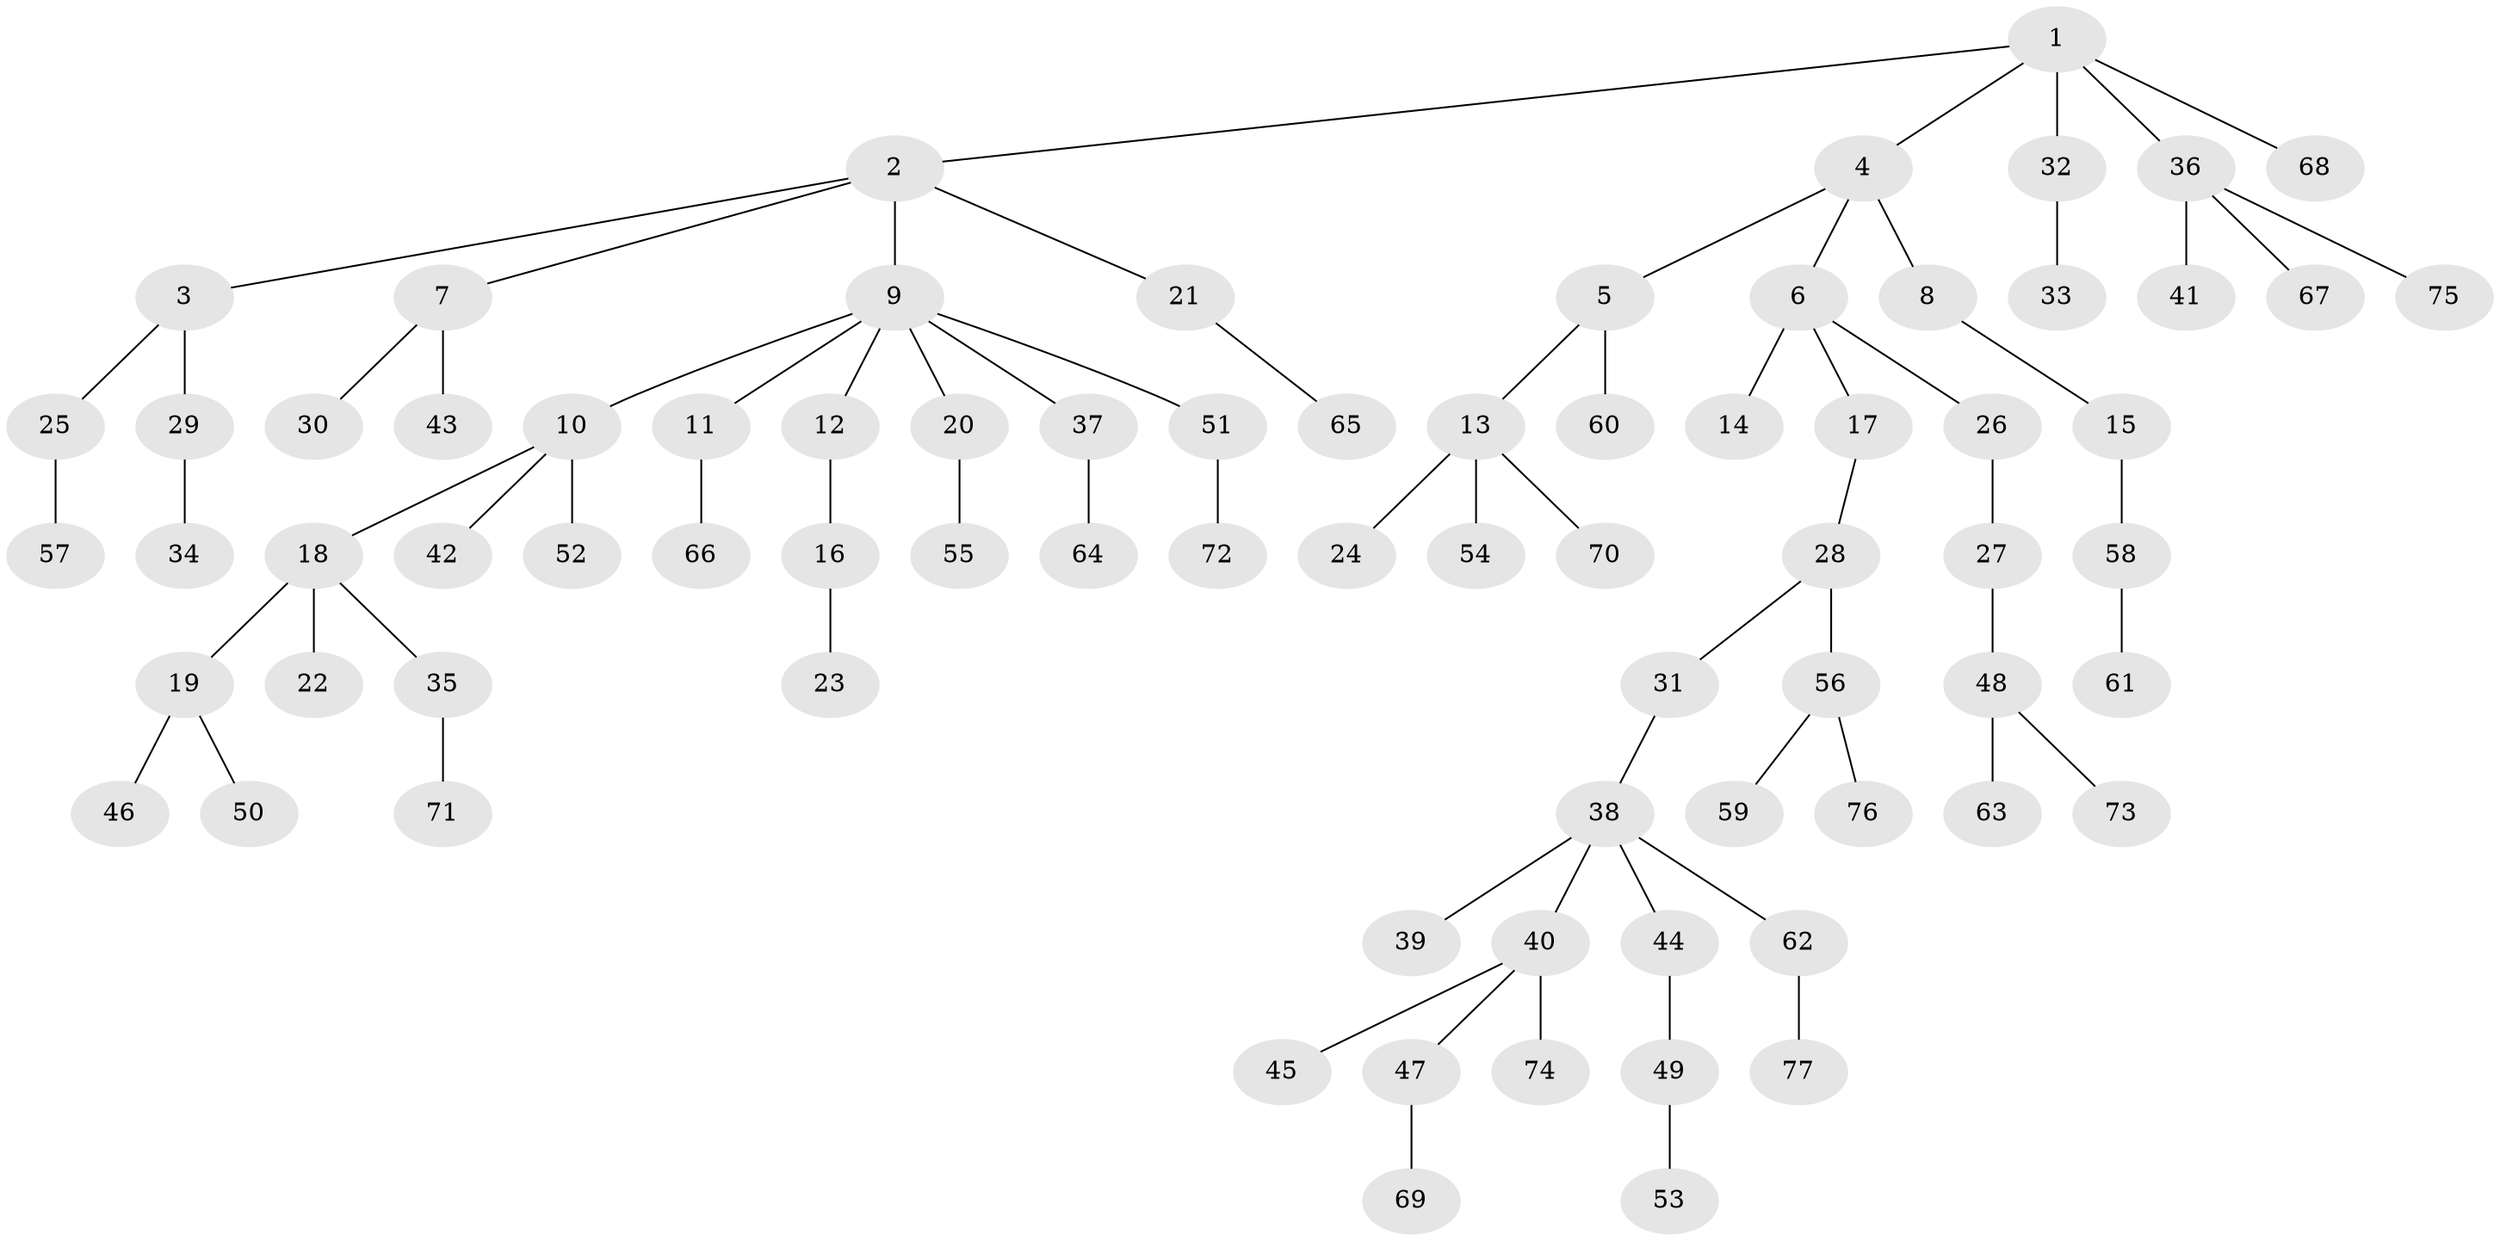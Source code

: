 // coarse degree distribution, {7: 0.041666666666666664, 5: 0.041666666666666664, 3: 0.10416666666666667, 2: 0.16666666666666666, 4: 0.020833333333333332, 6: 0.020833333333333332, 1: 0.6041666666666666}
// Generated by graph-tools (version 1.1) at 2025/42/03/06/25 10:42:04]
// undirected, 77 vertices, 76 edges
graph export_dot {
graph [start="1"]
  node [color=gray90,style=filled];
  1;
  2;
  3;
  4;
  5;
  6;
  7;
  8;
  9;
  10;
  11;
  12;
  13;
  14;
  15;
  16;
  17;
  18;
  19;
  20;
  21;
  22;
  23;
  24;
  25;
  26;
  27;
  28;
  29;
  30;
  31;
  32;
  33;
  34;
  35;
  36;
  37;
  38;
  39;
  40;
  41;
  42;
  43;
  44;
  45;
  46;
  47;
  48;
  49;
  50;
  51;
  52;
  53;
  54;
  55;
  56;
  57;
  58;
  59;
  60;
  61;
  62;
  63;
  64;
  65;
  66;
  67;
  68;
  69;
  70;
  71;
  72;
  73;
  74;
  75;
  76;
  77;
  1 -- 2;
  1 -- 4;
  1 -- 32;
  1 -- 36;
  1 -- 68;
  2 -- 3;
  2 -- 7;
  2 -- 9;
  2 -- 21;
  3 -- 25;
  3 -- 29;
  4 -- 5;
  4 -- 6;
  4 -- 8;
  5 -- 13;
  5 -- 60;
  6 -- 14;
  6 -- 17;
  6 -- 26;
  7 -- 30;
  7 -- 43;
  8 -- 15;
  9 -- 10;
  9 -- 11;
  9 -- 12;
  9 -- 20;
  9 -- 37;
  9 -- 51;
  10 -- 18;
  10 -- 42;
  10 -- 52;
  11 -- 66;
  12 -- 16;
  13 -- 24;
  13 -- 54;
  13 -- 70;
  15 -- 58;
  16 -- 23;
  17 -- 28;
  18 -- 19;
  18 -- 22;
  18 -- 35;
  19 -- 46;
  19 -- 50;
  20 -- 55;
  21 -- 65;
  25 -- 57;
  26 -- 27;
  27 -- 48;
  28 -- 31;
  28 -- 56;
  29 -- 34;
  31 -- 38;
  32 -- 33;
  35 -- 71;
  36 -- 41;
  36 -- 67;
  36 -- 75;
  37 -- 64;
  38 -- 39;
  38 -- 40;
  38 -- 44;
  38 -- 62;
  40 -- 45;
  40 -- 47;
  40 -- 74;
  44 -- 49;
  47 -- 69;
  48 -- 63;
  48 -- 73;
  49 -- 53;
  51 -- 72;
  56 -- 59;
  56 -- 76;
  58 -- 61;
  62 -- 77;
}
